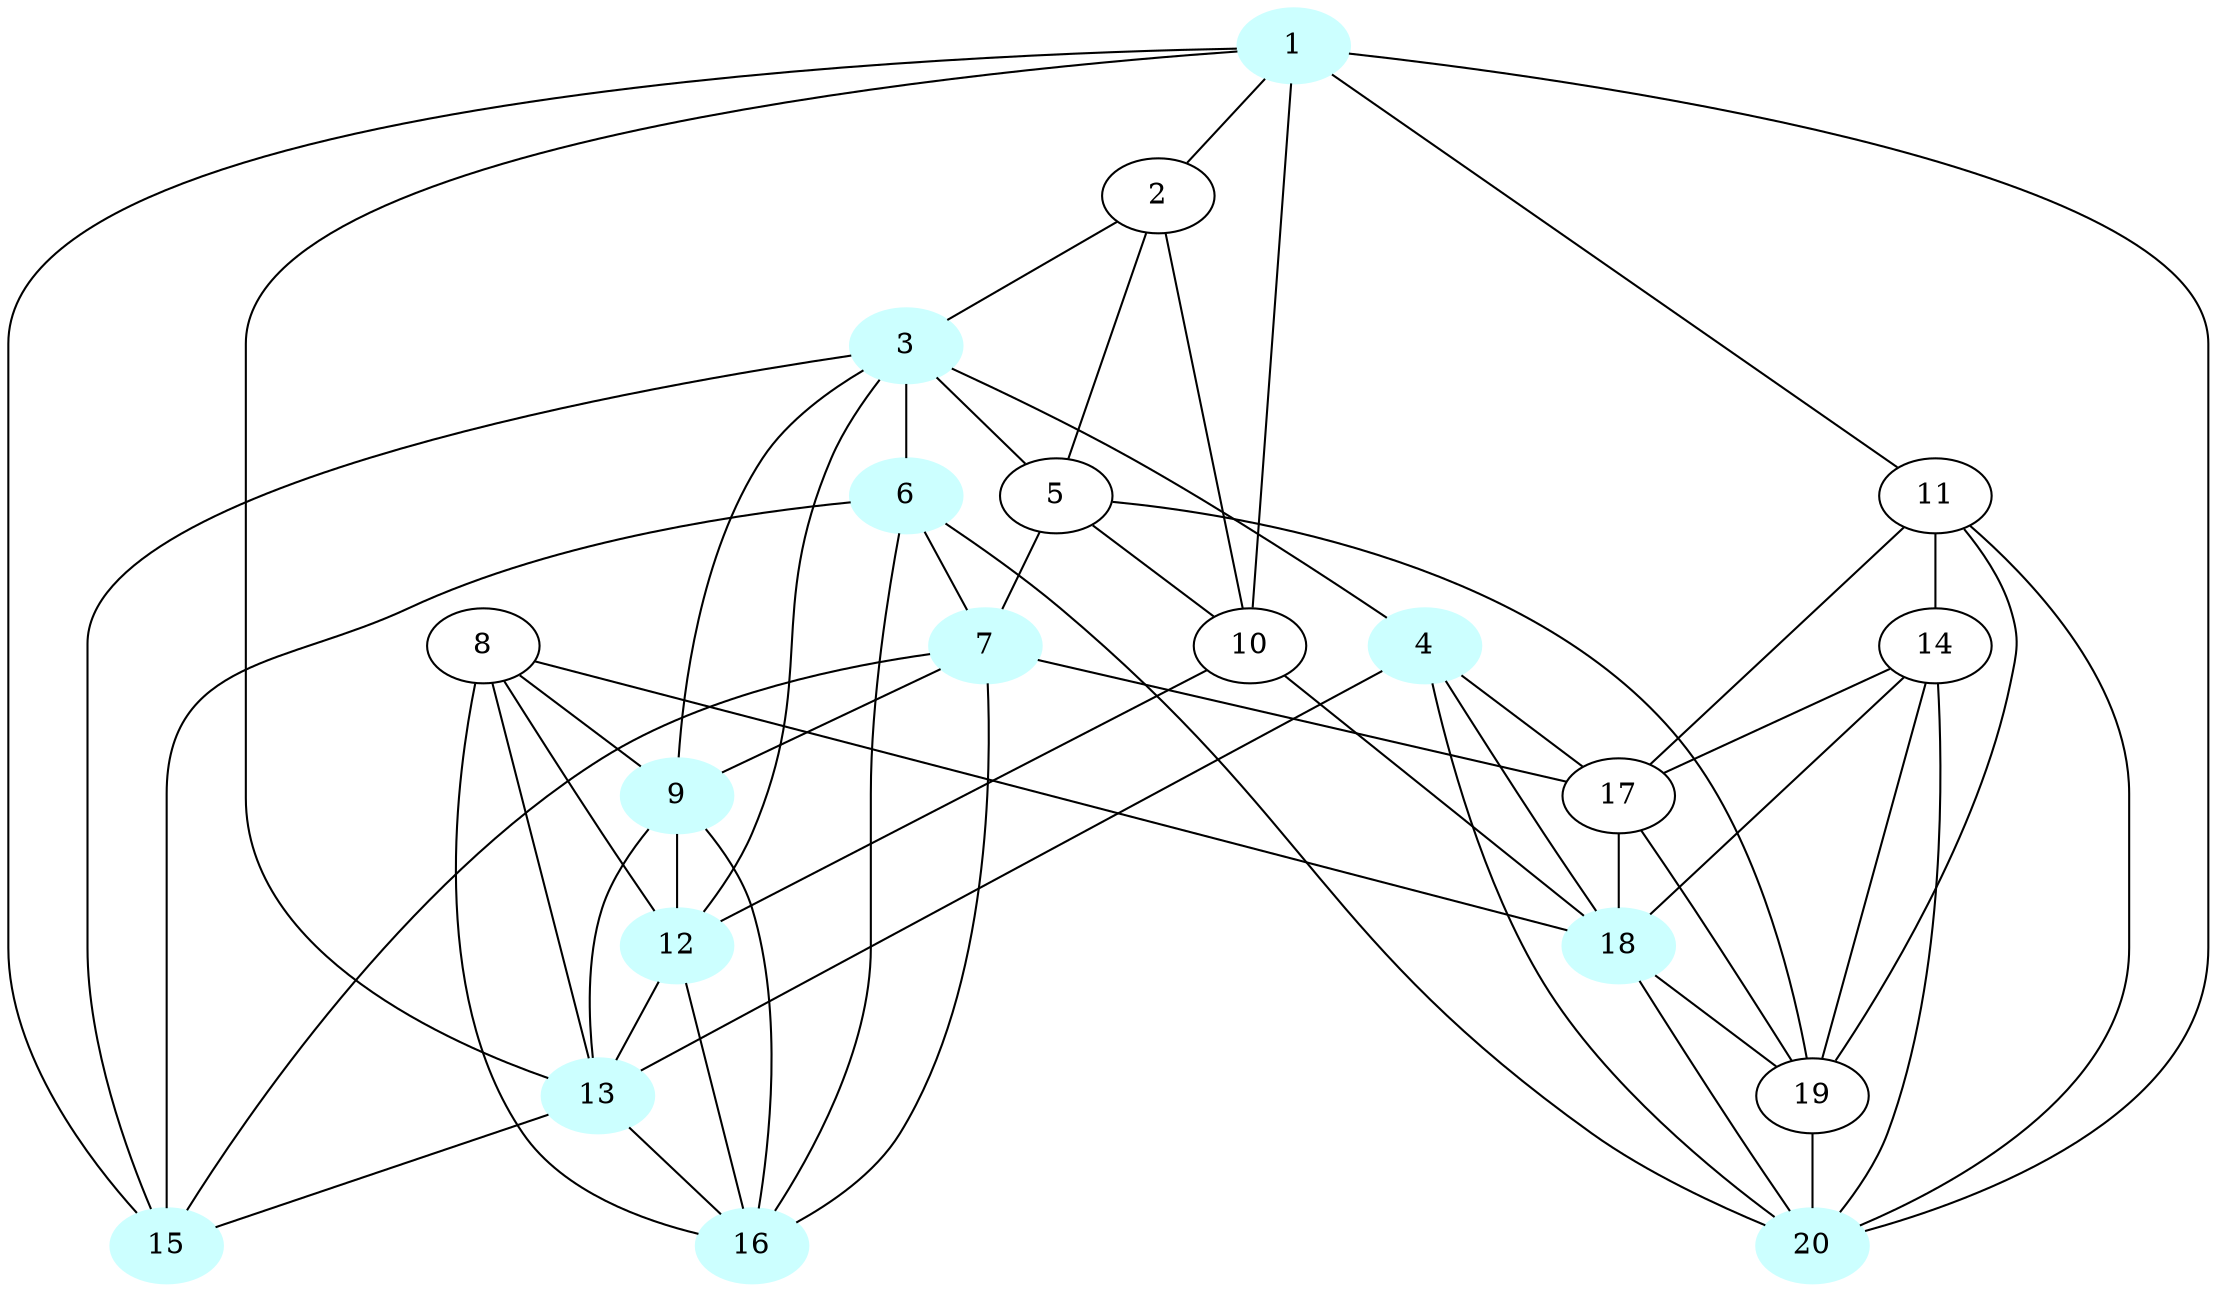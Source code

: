 graph G {
    1 [style=filled, color="#CCFFFF"];
    3 [style=filled, color="#CCFFFF"];
    4 [style=filled, color="#CCFFFF"];
    6 [style=filled, color="#CCFFFF"];
    7 [style=filled, color="#CCFFFF"];
    9 [style=filled, color="#CCFFFF"];
    12 [style=filled, color="#CCFFFF"];
    13 [style=filled, color="#CCFFFF"];
    15 [style=filled, color="#CCFFFF"];
    16 [style=filled, color="#CCFFFF"];
    18 [style=filled, color="#CCFFFF"];
    20 [style=filled, color="#CCFFFF"];
    1 -- 2 [len= 2]
    1 -- 10 [len= 2]
    1 -- 11 [len= 2]
    1 -- 13 [len= 2]
    1 -- 15 [len= 2]
    1 -- 20 [len= 2]
    2 -- 3 [len= 2]
    2 -- 5 [len= 2]
    2 -- 10 [len= 2]
    3 -- 4 [len= 2]
    3 -- 5 [len= 2]
    3 -- 6 [len= 2]
    3 -- 9 [len= 2]
    3 -- 12 [len= 2]
    3 -- 15 [len= 2]
    4 -- 13 [len= 2]
    4 -- 17 [len= 2]
    4 -- 18 [len= 2]
    4 -- 20 [len= 2]
    5 -- 7 [len= 2]
    5 -- 10 [len= 2]
    5 -- 19 [len= 2]
    6 -- 7 [len= 2]
    6 -- 15 [len= 2]
    6 -- 16 [len= 2]
    6 -- 20 [len= 2]
    7 -- 9 [len= 2]
    7 -- 15 [len= 2]
    7 -- 16 [len= 2]
    7 -- 17 [len= 2]
    8 -- 9 [len= 2]
    8 -- 12 [len= 2]
    8 -- 13 [len= 2]
    8 -- 16 [len= 2]
    8 -- 18 [len= 2]
    9 -- 12 [len= 2]
    9 -- 13 [len= 2]
    9 -- 16 [len= 2]
    10 -- 12 [len= 2]
    10 -- 18 [len= 2]
    11 -- 14 [len= 2]
    11 -- 17 [len= 2]
    11 -- 19 [len= 2]
    11 -- 20 [len= 2]
    12 -- 13 [len= 2]
    12 -- 16 [len= 2]
    13 -- 15 [len= 2]
    13 -- 16 [len= 2]
    14 -- 17 [len= 2]
    14 -- 18 [len= 2]
    14 -- 19 [len= 2]
    14 -- 20 [len= 2]
    17 -- 18 [len= 2]
    17 -- 19 [len= 2]
    18 -- 19 [len= 2]
    18 -- 20 [len= 2]
    19 -- 20 [len= 2]
}
